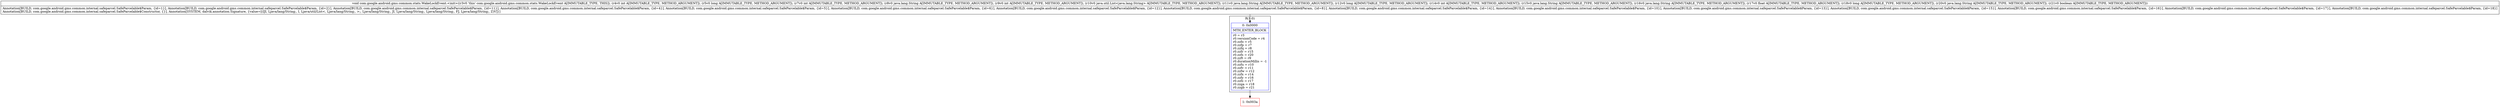 digraph "CFG forcom.google.android.gms.common.stats.WakeLockEvent.\<init\>(IJILjava\/lang\/String;ILjava\/util\/List;Ljava\/lang\/String;JILjava\/lang\/String;Ljava\/lang\/String;FJLjava\/lang\/String;Z)V" {
subgraph cluster_Region_702561301 {
label = "R(1:0)";
node [shape=record,color=blue];
Node_0 [shape=record,label="{0\:\ 0x0000|MTH_ENTER_BLOCK\l|r0 = r3\lr0.versionCode = r4\lr0.zzfo = r5\lr0.zzfp = r7\lr0.zzfq = r8\lr0.zzfr = r15\lr0.zzfs = r20\lr0.zzft = r9\lr0.durationMillis = \-1\lr0.zzfu = r10\lr0.zzfv = r11\lr0.zzfw = r12\lr0.zzfx = r14\lr0.zzfy = r16\lr0.zzfz = r17\lr0.zzga = r18\lr0.zzgb = r21\l}"];
}
Node_1 [shape=record,color=red,label="{1\:\ 0x003a}"];
MethodNode[shape=record,label="{void com.google.android.gms.common.stats.WakeLockEvent.\<init\>((r3v0 'this' com.google.android.gms.common.stats.WakeLockEvent A[IMMUTABLE_TYPE, THIS]), (r4v0 int A[IMMUTABLE_TYPE, METHOD_ARGUMENT]), (r5v0 long A[IMMUTABLE_TYPE, METHOD_ARGUMENT]), (r7v0 int A[IMMUTABLE_TYPE, METHOD_ARGUMENT]), (r8v0 java.lang.String A[IMMUTABLE_TYPE, METHOD_ARGUMENT]), (r9v0 int A[IMMUTABLE_TYPE, METHOD_ARGUMENT]), (r10v0 java.util.List\<java.lang.String\> A[IMMUTABLE_TYPE, METHOD_ARGUMENT]), (r11v0 java.lang.String A[IMMUTABLE_TYPE, METHOD_ARGUMENT]), (r12v0 long A[IMMUTABLE_TYPE, METHOD_ARGUMENT]), (r14v0 int A[IMMUTABLE_TYPE, METHOD_ARGUMENT]), (r15v0 java.lang.String A[IMMUTABLE_TYPE, METHOD_ARGUMENT]), (r16v0 java.lang.String A[IMMUTABLE_TYPE, METHOD_ARGUMENT]), (r17v0 float A[IMMUTABLE_TYPE, METHOD_ARGUMENT]), (r18v0 long A[IMMUTABLE_TYPE, METHOD_ARGUMENT]), (r20v0 java.lang.String A[IMMUTABLE_TYPE, METHOD_ARGUMENT]), (r21v0 boolean A[IMMUTABLE_TYPE, METHOD_ARGUMENT]))  | Annotation[BUILD, com.google.android.gms.common.internal.safeparcel.SafeParcelable$Param, \{id=1\}], Annotation[BUILD, com.google.android.gms.common.internal.safeparcel.SafeParcelable$Param, \{id=2\}], Annotation[BUILD, com.google.android.gms.common.internal.safeparcel.SafeParcelable$Param, \{id=11\}], Annotation[BUILD, com.google.android.gms.common.internal.safeparcel.SafeParcelable$Param, \{id=4\}], Annotation[BUILD, com.google.android.gms.common.internal.safeparcel.SafeParcelable$Param, \{id=5\}], Annotation[BUILD, com.google.android.gms.common.internal.safeparcel.SafeParcelable$Param, \{id=6\}], Annotation[BUILD, com.google.android.gms.common.internal.safeparcel.SafeParcelable$Param, \{id=12\}], Annotation[BUILD, com.google.android.gms.common.internal.safeparcel.SafeParcelable$Param, \{id=8\}], Annotation[BUILD, com.google.android.gms.common.internal.safeparcel.SafeParcelable$Param, \{id=14\}], Annotation[BUILD, com.google.android.gms.common.internal.safeparcel.SafeParcelable$Param, \{id=10\}], Annotation[BUILD, com.google.android.gms.common.internal.safeparcel.SafeParcelable$Param, \{id=13\}], Annotation[BUILD, com.google.android.gms.common.internal.safeparcel.SafeParcelable$Param, \{id=15\}], Annotation[BUILD, com.google.android.gms.common.internal.safeparcel.SafeParcelable$Param, \{id=16\}], Annotation[BUILD, com.google.android.gms.common.internal.safeparcel.SafeParcelable$Param, \{id=17\}], Annotation[BUILD, com.google.android.gms.common.internal.safeparcel.SafeParcelable$Param, \{id=18\}]\lAnnotation[BUILD, com.google.android.gms.common.internal.safeparcel.SafeParcelable$Constructor, \{\}], Annotation[SYSTEM, dalvik.annotation.Signature, \{value=[(IJI, Ljava\/lang\/String;, I, Ljava\/util\/List\<, Ljava\/lang\/String;, \>;, Ljava\/lang\/String;, JI, Ljava\/lang\/String;, Ljava\/lang\/String;, FJ, Ljava\/lang\/String;, Z)V]\}]\l}"];
MethodNode -> Node_0;
Node_0 -> Node_1;
}

